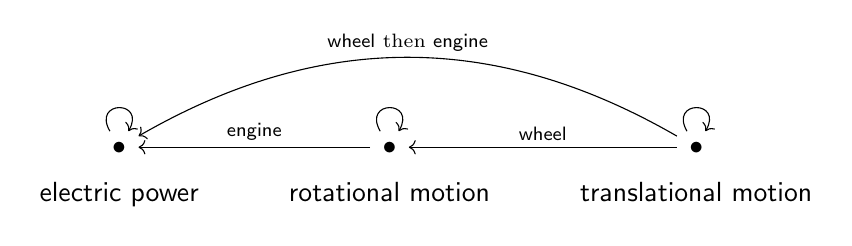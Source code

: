      \begin{tikzcd}
    \bullet \arrow[out=120,in=60,loop,looseness=5] &
    \bullet \arrow[l,"\textsf{engine}",swap]\arrow[out=120,in=60,loop,looseness=5]
    & \bullet \arrow[bend right = 30, ll, "\textsf{wheel}\text{ then }\textsf{engine}",swap] \arrow[l,"\textsf{wheel}",swap] \arrow[out=120,in=60,loop,looseness=5]\\[-15pt]
    \textsf{electric}\ \textsf{power}&\textsf{rotational}\ \textsf{motion}&\textsf{translational}\ \textsf{motion}
    \end{tikzcd}